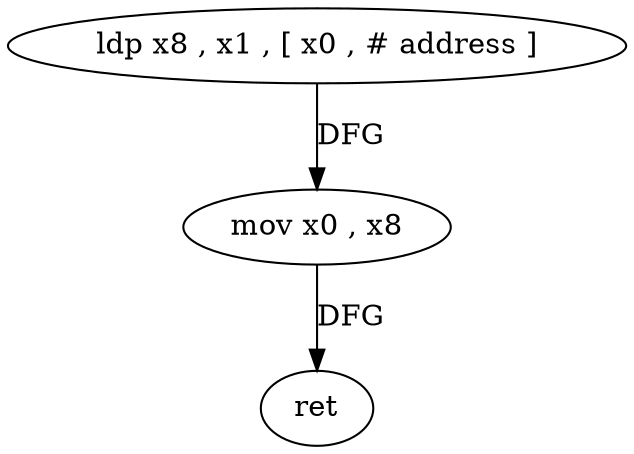 digraph "func" {
"4212964" [label = "ldp x8 , x1 , [ x0 , # address ]" ]
"4212968" [label = "mov x0 , x8" ]
"4212972" [label = "ret" ]
"4212964" -> "4212968" [ label = "DFG" ]
"4212968" -> "4212972" [ label = "DFG" ]
}
